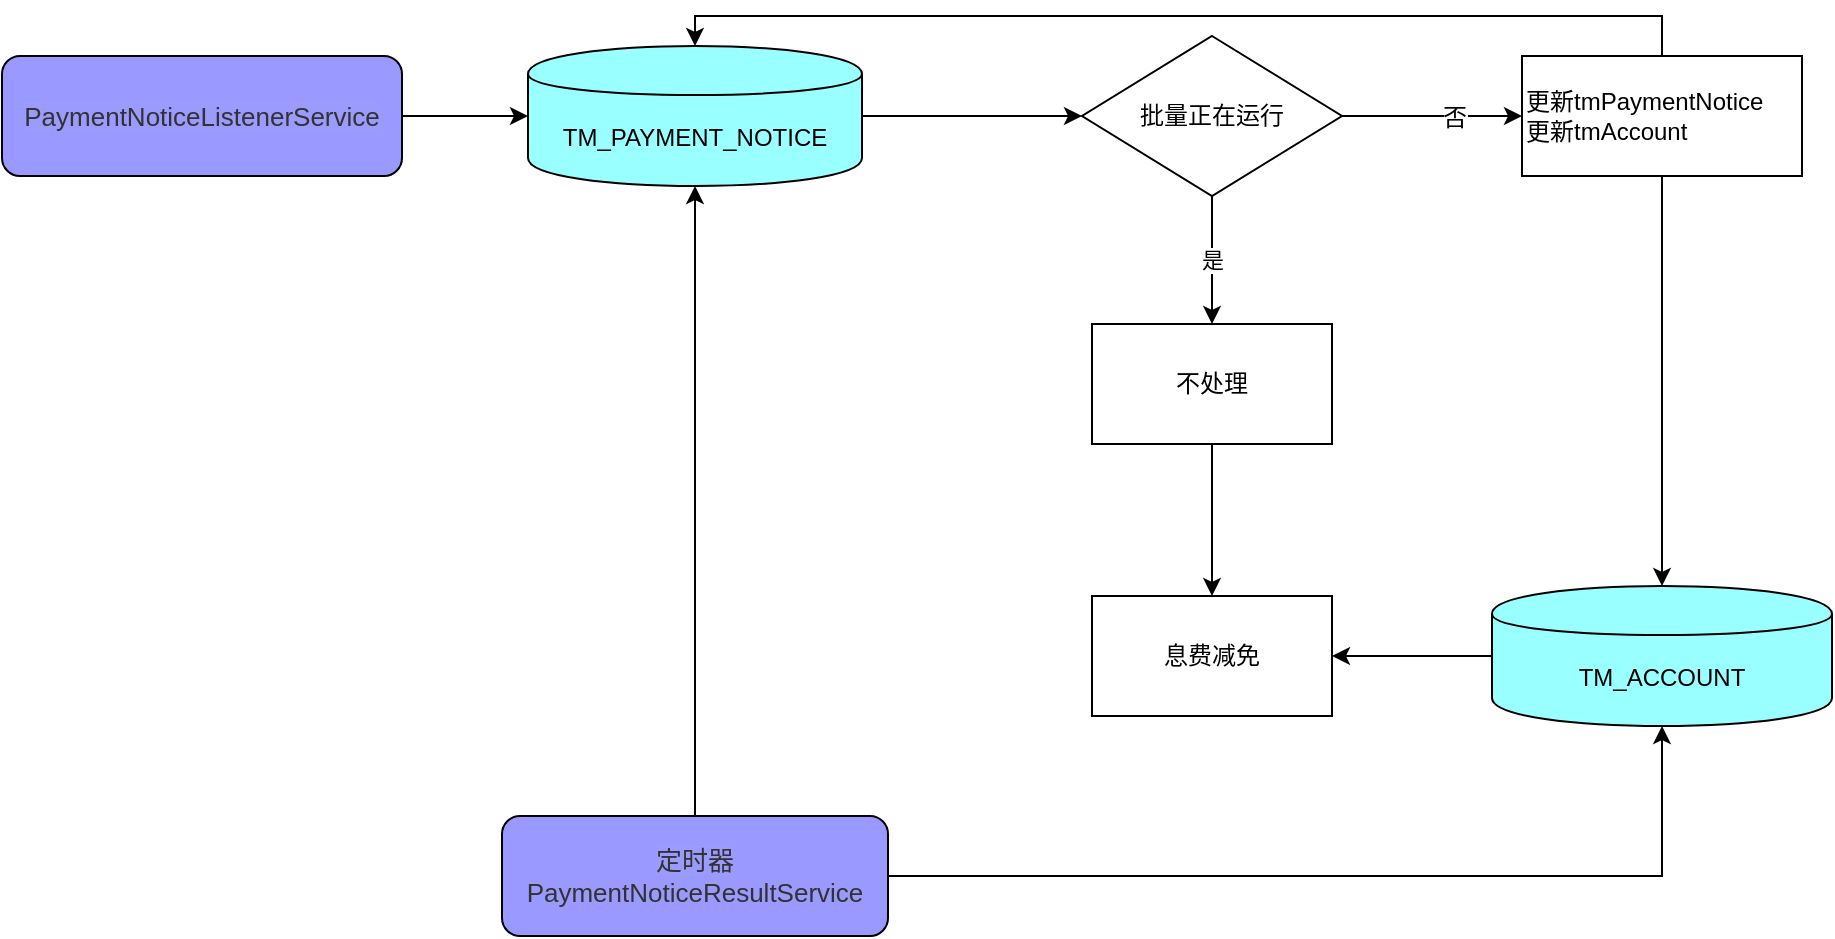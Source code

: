<mxfile version="12.2.7" type="github" pages="1">
  <diagram id="yVZKnhVkiBn1K1kPAC6C" name="Page-1">
    <mxGraphModel dx="868" dy="481" grid="1" gridSize="10" guides="1" tooltips="1" connect="1" arrows="1" fold="1" page="1" pageScale="1" pageWidth="827" pageHeight="1169" math="0" shadow="0">
      <root>
        <mxCell id="0"/>
        <mxCell id="1" parent="0"/>
        <mxCell id="TSFQTu2C5flfdmq76XUK-3" style="edgeStyle=orthogonalEdgeStyle;rounded=0;orthogonalLoop=1;jettySize=auto;html=1;exitX=1;exitY=0.5;exitDx=0;exitDy=0;" parent="1" source="TSFQTu2C5flfdmq76XUK-1" target="TSFQTu2C5flfdmq76XUK-2" edge="1">
          <mxGeometry relative="1" as="geometry"/>
        </mxCell>
        <mxCell id="TSFQTu2C5flfdmq76XUK-1" value="&lt;span style=&quot;color: rgb(50 , 50 , 50) ; font-size: 13px ; white-space: normal ; background-color: rgba(255 , 255 , 255 , 0.01)&quot;&gt;PaymentNoticeListenerService&lt;/span&gt;" style="rounded=1;whiteSpace=wrap;html=1;fillColor=#9999FF;" parent="1" vertex="1">
          <mxGeometry x="30" y="390" width="200" height="60" as="geometry"/>
        </mxCell>
        <mxCell id="uNKmvXRHpMy-gQjEQdh7-2" style="edgeStyle=orthogonalEdgeStyle;rounded=0;orthogonalLoop=1;jettySize=auto;html=1;exitX=1;exitY=0.5;exitDx=0;exitDy=0;entryX=0;entryY=0.5;entryDx=0;entryDy=0;" edge="1" parent="1" source="TSFQTu2C5flfdmq76XUK-2" target="uNKmvXRHpMy-gQjEQdh7-1">
          <mxGeometry relative="1" as="geometry"/>
        </mxCell>
        <mxCell id="TSFQTu2C5flfdmq76XUK-2" value="TM_PAYMENT_NOTICE" style="shape=cylinder;whiteSpace=wrap;html=1;boundedLbl=1;backgroundOutline=1;fillColor=#99FFFF;" parent="1" vertex="1">
          <mxGeometry x="293" y="385" width="167" height="70" as="geometry"/>
        </mxCell>
        <mxCell id="uNKmvXRHpMy-gQjEQdh7-4" style="edgeStyle=orthogonalEdgeStyle;rounded=0;orthogonalLoop=1;jettySize=auto;html=1;exitX=1;exitY=0.5;exitDx=0;exitDy=0;" edge="1" parent="1" source="uNKmvXRHpMy-gQjEQdh7-1" target="uNKmvXRHpMy-gQjEQdh7-3">
          <mxGeometry relative="1" as="geometry"/>
        </mxCell>
        <mxCell id="uNKmvXRHpMy-gQjEQdh7-7" value="否" style="text;html=1;resizable=0;points=[];align=center;verticalAlign=middle;labelBackgroundColor=#ffffff;" vertex="1" connectable="0" parent="uNKmvXRHpMy-gQjEQdh7-4">
          <mxGeometry x="0.244" y="-1" relative="1" as="geometry">
            <mxPoint as="offset"/>
          </mxGeometry>
        </mxCell>
        <mxCell id="uNKmvXRHpMy-gQjEQdh7-6" value="是" style="edgeStyle=orthogonalEdgeStyle;rounded=0;orthogonalLoop=1;jettySize=auto;html=1;exitX=0.5;exitY=1;exitDx=0;exitDy=0;entryX=0.5;entryY=0;entryDx=0;entryDy=0;" edge="1" parent="1" source="uNKmvXRHpMy-gQjEQdh7-1" target="uNKmvXRHpMy-gQjEQdh7-5">
          <mxGeometry relative="1" as="geometry"/>
        </mxCell>
        <mxCell id="uNKmvXRHpMy-gQjEQdh7-1" value="批量正在运行" style="rhombus;whiteSpace=wrap;html=1;" vertex="1" parent="1">
          <mxGeometry x="570" y="380" width="130" height="80" as="geometry"/>
        </mxCell>
        <mxCell id="uNKmvXRHpMy-gQjEQdh7-8" style="edgeStyle=orthogonalEdgeStyle;rounded=0;orthogonalLoop=1;jettySize=auto;html=1;exitX=0.5;exitY=0;exitDx=0;exitDy=0;entryX=0.5;entryY=0;entryDx=0;entryDy=0;" edge="1" parent="1" source="uNKmvXRHpMy-gQjEQdh7-3" target="TSFQTu2C5flfdmq76XUK-2">
          <mxGeometry relative="1" as="geometry"/>
        </mxCell>
        <mxCell id="uNKmvXRHpMy-gQjEQdh7-11" style="edgeStyle=orthogonalEdgeStyle;rounded=0;orthogonalLoop=1;jettySize=auto;html=1;exitX=0.5;exitY=1;exitDx=0;exitDy=0;entryX=0.5;entryY=0;entryDx=0;entryDy=0;" edge="1" parent="1" source="uNKmvXRHpMy-gQjEQdh7-3" target="uNKmvXRHpMy-gQjEQdh7-12">
          <mxGeometry relative="1" as="geometry">
            <mxPoint x="860" y="560" as="targetPoint"/>
          </mxGeometry>
        </mxCell>
        <mxCell id="uNKmvXRHpMy-gQjEQdh7-3" value="更新tmPaymentNotice&lt;br&gt;更新tmAccount" style="rounded=0;whiteSpace=wrap;html=1;align=left;" vertex="1" parent="1">
          <mxGeometry x="790" y="390" width="140" height="60" as="geometry"/>
        </mxCell>
        <mxCell id="uNKmvXRHpMy-gQjEQdh7-10" style="edgeStyle=orthogonalEdgeStyle;rounded=0;orthogonalLoop=1;jettySize=auto;html=1;exitX=0.5;exitY=1;exitDx=0;exitDy=0;entryX=0.5;entryY=0;entryDx=0;entryDy=0;" edge="1" parent="1" source="uNKmvXRHpMy-gQjEQdh7-5" target="uNKmvXRHpMy-gQjEQdh7-9">
          <mxGeometry relative="1" as="geometry"/>
        </mxCell>
        <mxCell id="uNKmvXRHpMy-gQjEQdh7-5" value="不处理" style="rounded=0;whiteSpace=wrap;html=1;" vertex="1" parent="1">
          <mxGeometry x="575" y="524" width="120" height="60" as="geometry"/>
        </mxCell>
        <mxCell id="uNKmvXRHpMy-gQjEQdh7-9" value="息费减免" style="rounded=0;whiteSpace=wrap;html=1;" vertex="1" parent="1">
          <mxGeometry x="575" y="660" width="120" height="60" as="geometry"/>
        </mxCell>
        <mxCell id="uNKmvXRHpMy-gQjEQdh7-13" style="edgeStyle=orthogonalEdgeStyle;rounded=0;orthogonalLoop=1;jettySize=auto;html=1;exitX=0;exitY=0.5;exitDx=0;exitDy=0;entryX=1;entryY=0.5;entryDx=0;entryDy=0;" edge="1" parent="1" source="uNKmvXRHpMy-gQjEQdh7-12" target="uNKmvXRHpMy-gQjEQdh7-9">
          <mxGeometry relative="1" as="geometry"/>
        </mxCell>
        <mxCell id="uNKmvXRHpMy-gQjEQdh7-12" value="TM_ACCOUNT" style="shape=cylinder;whiteSpace=wrap;html=1;boundedLbl=1;backgroundOutline=1;fillColor=#99FFFF;" vertex="1" parent="1">
          <mxGeometry x="775" y="655" width="170" height="70" as="geometry"/>
        </mxCell>
        <mxCell id="uNKmvXRHpMy-gQjEQdh7-16" style="edgeStyle=orthogonalEdgeStyle;rounded=0;orthogonalLoop=1;jettySize=auto;html=1;exitX=1;exitY=0.5;exitDx=0;exitDy=0;entryX=0.5;entryY=1;entryDx=0;entryDy=0;" edge="1" parent="1" source="uNKmvXRHpMy-gQjEQdh7-14" target="uNKmvXRHpMy-gQjEQdh7-12">
          <mxGeometry relative="1" as="geometry"/>
        </mxCell>
        <mxCell id="uNKmvXRHpMy-gQjEQdh7-17" style="edgeStyle=orthogonalEdgeStyle;rounded=0;orthogonalLoop=1;jettySize=auto;html=1;exitX=0.5;exitY=0;exitDx=0;exitDy=0;entryX=0.5;entryY=1;entryDx=0;entryDy=0;" edge="1" parent="1" source="uNKmvXRHpMy-gQjEQdh7-14" target="TSFQTu2C5flfdmq76XUK-2">
          <mxGeometry relative="1" as="geometry"/>
        </mxCell>
        <mxCell id="uNKmvXRHpMy-gQjEQdh7-14" value="&lt;span style=&quot;color: rgb(50 , 50 , 50) ; font-size: 13px ; white-space: normal ; background-color: rgba(255 , 255 , 255 , 0.01)&quot;&gt;定时器&lt;/span&gt;&lt;div style=&quot;resize: none ; outline: 0px ; font-size: 13px ; color: rgb(50 , 50 , 50) ; white-space: normal&quot;&gt;PaymentNoticeResultService&lt;/div&gt;" style="rounded=1;whiteSpace=wrap;html=1;fillColor=#9999FF;" vertex="1" parent="1">
          <mxGeometry x="280" y="770" width="193" height="60" as="geometry"/>
        </mxCell>
      </root>
    </mxGraphModel>
  </diagram>
</mxfile>
